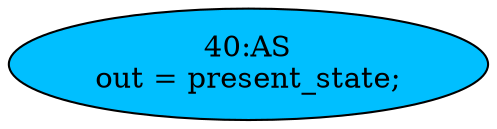 strict digraph "" {
	node [label="\N"];
	"40:AS"	[ast="<pyverilog.vparser.ast.Assign object at 0x7f657d6fcf10>",
		def_var="['out']",
		fillcolor=deepskyblue,
		label="40:AS
out = present_state;",
		statements="[]",
		style=filled,
		typ=Assign,
		use_var="['present_state']"];
}

